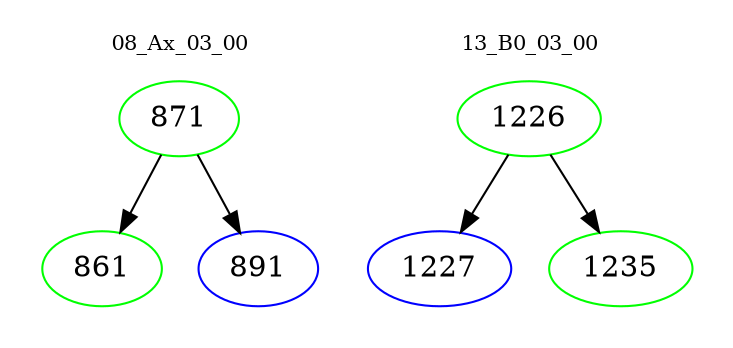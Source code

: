 digraph{
subgraph cluster_0 {
color = white
label = "08_Ax_03_00";
fontsize=10;
T0_871 [label="871", color="green"]
T0_871 -> T0_861 [color="black"]
T0_861 [label="861", color="green"]
T0_871 -> T0_891 [color="black"]
T0_891 [label="891", color="blue"]
}
subgraph cluster_1 {
color = white
label = "13_B0_03_00";
fontsize=10;
T1_1226 [label="1226", color="green"]
T1_1226 -> T1_1227 [color="black"]
T1_1227 [label="1227", color="blue"]
T1_1226 -> T1_1235 [color="black"]
T1_1235 [label="1235", color="green"]
}
}
